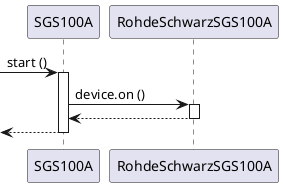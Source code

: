 @startuml

participant SGS100A as sgs
participant RohdeSchwarzSGS100A as dev

[-> sgs ++: start ()
sgs -> dev ++: device.on ()
return
return

@enduml